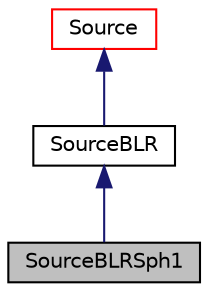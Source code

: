 digraph "SourceBLRSph1"
{
 // LATEX_PDF_SIZE
  edge [fontname="Helvetica",fontsize="10",labelfontname="Helvetica",labelfontsize="10"];
  node [fontname="Helvetica",fontsize="10",shape=record];
  Node3 [label="SourceBLRSph1",height=0.2,width=0.4,color="black", fillcolor="grey75", style="filled", fontcolor="black",tooltip="A source representing a BLR with a spherical symmetry and circular orbits."];
  Node4 -> Node3 [dir="back",color="midnightblue",fontsize="10",style="solid",fontname="Helvetica"];
  Node4 [label="SourceBLR",height=0.2,width=0.4,color="black", fillcolor="white", style="filled",URL="$class_source_b_l_r.html",tooltip="Base class for all sources representing the Broad Line Region (BLR) of a AGN/QSO."];
  Node5 -> Node4 [dir="back",color="midnightblue",fontsize="10",style="solid",fontname="Helvetica"];
  Node5 [label="Source",height=0.2,width=0.4,color="red", fillcolor="white", style="filled",URL="$class_source.html",tooltip="Base class for all sources."];
}
